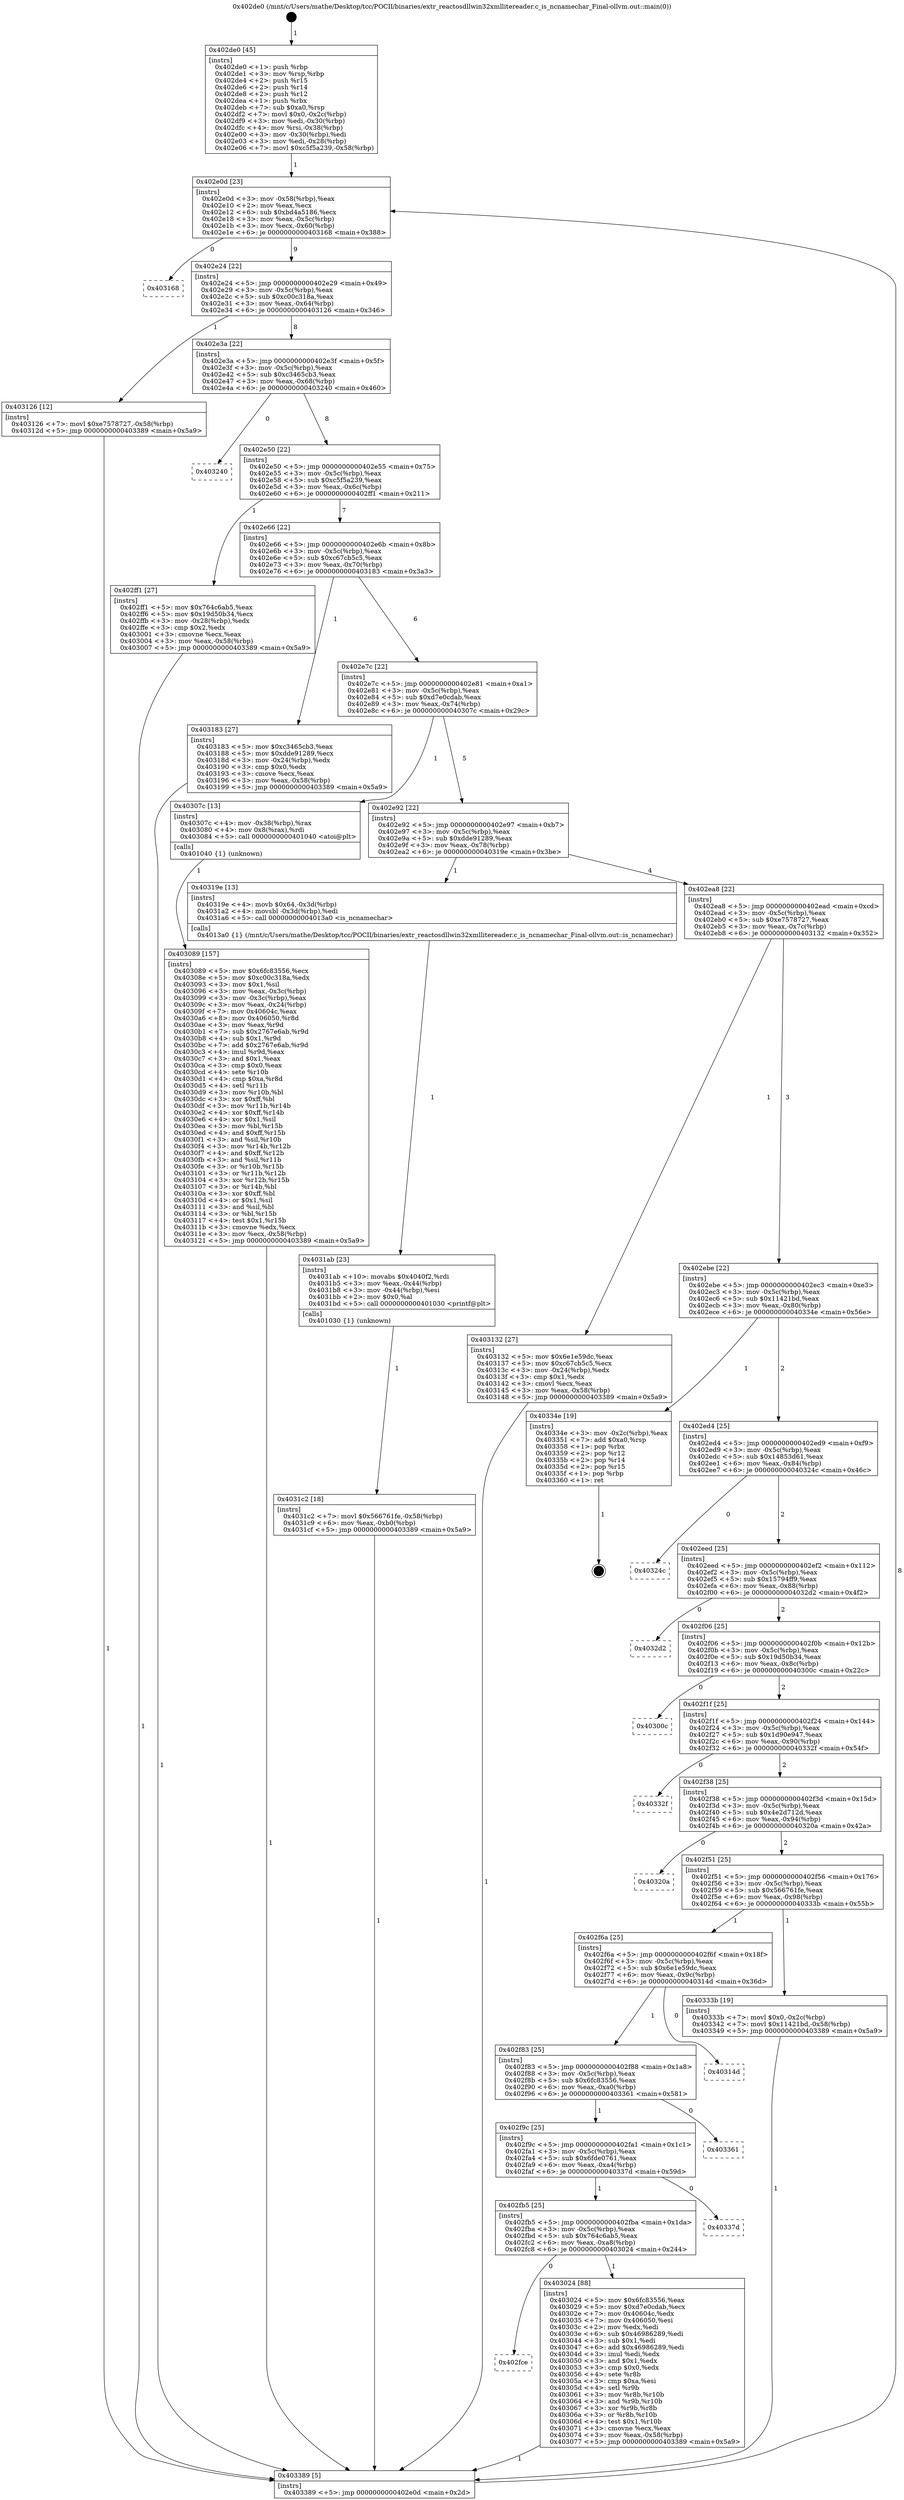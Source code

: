 digraph "0x402de0" {
  label = "0x402de0 (/mnt/c/Users/mathe/Desktop/tcc/POCII/binaries/extr_reactosdllwin32xmllitereader.c_is_ncnamechar_Final-ollvm.out::main(0))"
  labelloc = "t"
  node[shape=record]

  Entry [label="",width=0.3,height=0.3,shape=circle,fillcolor=black,style=filled]
  "0x402e0d" [label="{
     0x402e0d [23]\l
     | [instrs]\l
     &nbsp;&nbsp;0x402e0d \<+3\>: mov -0x58(%rbp),%eax\l
     &nbsp;&nbsp;0x402e10 \<+2\>: mov %eax,%ecx\l
     &nbsp;&nbsp;0x402e12 \<+6\>: sub $0xbd4a5186,%ecx\l
     &nbsp;&nbsp;0x402e18 \<+3\>: mov %eax,-0x5c(%rbp)\l
     &nbsp;&nbsp;0x402e1b \<+3\>: mov %ecx,-0x60(%rbp)\l
     &nbsp;&nbsp;0x402e1e \<+6\>: je 0000000000403168 \<main+0x388\>\l
  }"]
  "0x403168" [label="{
     0x403168\l
  }", style=dashed]
  "0x402e24" [label="{
     0x402e24 [22]\l
     | [instrs]\l
     &nbsp;&nbsp;0x402e24 \<+5\>: jmp 0000000000402e29 \<main+0x49\>\l
     &nbsp;&nbsp;0x402e29 \<+3\>: mov -0x5c(%rbp),%eax\l
     &nbsp;&nbsp;0x402e2c \<+5\>: sub $0xc00c318a,%eax\l
     &nbsp;&nbsp;0x402e31 \<+3\>: mov %eax,-0x64(%rbp)\l
     &nbsp;&nbsp;0x402e34 \<+6\>: je 0000000000403126 \<main+0x346\>\l
  }"]
  Exit [label="",width=0.3,height=0.3,shape=circle,fillcolor=black,style=filled,peripheries=2]
  "0x403126" [label="{
     0x403126 [12]\l
     | [instrs]\l
     &nbsp;&nbsp;0x403126 \<+7\>: movl $0xe7578727,-0x58(%rbp)\l
     &nbsp;&nbsp;0x40312d \<+5\>: jmp 0000000000403389 \<main+0x5a9\>\l
  }"]
  "0x402e3a" [label="{
     0x402e3a [22]\l
     | [instrs]\l
     &nbsp;&nbsp;0x402e3a \<+5\>: jmp 0000000000402e3f \<main+0x5f\>\l
     &nbsp;&nbsp;0x402e3f \<+3\>: mov -0x5c(%rbp),%eax\l
     &nbsp;&nbsp;0x402e42 \<+5\>: sub $0xc3465cb3,%eax\l
     &nbsp;&nbsp;0x402e47 \<+3\>: mov %eax,-0x68(%rbp)\l
     &nbsp;&nbsp;0x402e4a \<+6\>: je 0000000000403240 \<main+0x460\>\l
  }"]
  "0x4031c2" [label="{
     0x4031c2 [18]\l
     | [instrs]\l
     &nbsp;&nbsp;0x4031c2 \<+7\>: movl $0x566761fe,-0x58(%rbp)\l
     &nbsp;&nbsp;0x4031c9 \<+6\>: mov %eax,-0xb0(%rbp)\l
     &nbsp;&nbsp;0x4031cf \<+5\>: jmp 0000000000403389 \<main+0x5a9\>\l
  }"]
  "0x403240" [label="{
     0x403240\l
  }", style=dashed]
  "0x402e50" [label="{
     0x402e50 [22]\l
     | [instrs]\l
     &nbsp;&nbsp;0x402e50 \<+5\>: jmp 0000000000402e55 \<main+0x75\>\l
     &nbsp;&nbsp;0x402e55 \<+3\>: mov -0x5c(%rbp),%eax\l
     &nbsp;&nbsp;0x402e58 \<+5\>: sub $0xc5f5a239,%eax\l
     &nbsp;&nbsp;0x402e5d \<+3\>: mov %eax,-0x6c(%rbp)\l
     &nbsp;&nbsp;0x402e60 \<+6\>: je 0000000000402ff1 \<main+0x211\>\l
  }"]
  "0x4031ab" [label="{
     0x4031ab [23]\l
     | [instrs]\l
     &nbsp;&nbsp;0x4031ab \<+10\>: movabs $0x4040f2,%rdi\l
     &nbsp;&nbsp;0x4031b5 \<+3\>: mov %eax,-0x44(%rbp)\l
     &nbsp;&nbsp;0x4031b8 \<+3\>: mov -0x44(%rbp),%esi\l
     &nbsp;&nbsp;0x4031bb \<+2\>: mov $0x0,%al\l
     &nbsp;&nbsp;0x4031bd \<+5\>: call 0000000000401030 \<printf@plt\>\l
     | [calls]\l
     &nbsp;&nbsp;0x401030 \{1\} (unknown)\l
  }"]
  "0x402ff1" [label="{
     0x402ff1 [27]\l
     | [instrs]\l
     &nbsp;&nbsp;0x402ff1 \<+5\>: mov $0x764c6ab5,%eax\l
     &nbsp;&nbsp;0x402ff6 \<+5\>: mov $0x19d50b34,%ecx\l
     &nbsp;&nbsp;0x402ffb \<+3\>: mov -0x28(%rbp),%edx\l
     &nbsp;&nbsp;0x402ffe \<+3\>: cmp $0x2,%edx\l
     &nbsp;&nbsp;0x403001 \<+3\>: cmovne %ecx,%eax\l
     &nbsp;&nbsp;0x403004 \<+3\>: mov %eax,-0x58(%rbp)\l
     &nbsp;&nbsp;0x403007 \<+5\>: jmp 0000000000403389 \<main+0x5a9\>\l
  }"]
  "0x402e66" [label="{
     0x402e66 [22]\l
     | [instrs]\l
     &nbsp;&nbsp;0x402e66 \<+5\>: jmp 0000000000402e6b \<main+0x8b\>\l
     &nbsp;&nbsp;0x402e6b \<+3\>: mov -0x5c(%rbp),%eax\l
     &nbsp;&nbsp;0x402e6e \<+5\>: sub $0xc67cb5c5,%eax\l
     &nbsp;&nbsp;0x402e73 \<+3\>: mov %eax,-0x70(%rbp)\l
     &nbsp;&nbsp;0x402e76 \<+6\>: je 0000000000403183 \<main+0x3a3\>\l
  }"]
  "0x403389" [label="{
     0x403389 [5]\l
     | [instrs]\l
     &nbsp;&nbsp;0x403389 \<+5\>: jmp 0000000000402e0d \<main+0x2d\>\l
  }"]
  "0x402de0" [label="{
     0x402de0 [45]\l
     | [instrs]\l
     &nbsp;&nbsp;0x402de0 \<+1\>: push %rbp\l
     &nbsp;&nbsp;0x402de1 \<+3\>: mov %rsp,%rbp\l
     &nbsp;&nbsp;0x402de4 \<+2\>: push %r15\l
     &nbsp;&nbsp;0x402de6 \<+2\>: push %r14\l
     &nbsp;&nbsp;0x402de8 \<+2\>: push %r12\l
     &nbsp;&nbsp;0x402dea \<+1\>: push %rbx\l
     &nbsp;&nbsp;0x402deb \<+7\>: sub $0xa0,%rsp\l
     &nbsp;&nbsp;0x402df2 \<+7\>: movl $0x0,-0x2c(%rbp)\l
     &nbsp;&nbsp;0x402df9 \<+3\>: mov %edi,-0x30(%rbp)\l
     &nbsp;&nbsp;0x402dfc \<+4\>: mov %rsi,-0x38(%rbp)\l
     &nbsp;&nbsp;0x402e00 \<+3\>: mov -0x30(%rbp),%edi\l
     &nbsp;&nbsp;0x402e03 \<+3\>: mov %edi,-0x28(%rbp)\l
     &nbsp;&nbsp;0x402e06 \<+7\>: movl $0xc5f5a239,-0x58(%rbp)\l
  }"]
  "0x403089" [label="{
     0x403089 [157]\l
     | [instrs]\l
     &nbsp;&nbsp;0x403089 \<+5\>: mov $0x6fc83556,%ecx\l
     &nbsp;&nbsp;0x40308e \<+5\>: mov $0xc00c318a,%edx\l
     &nbsp;&nbsp;0x403093 \<+3\>: mov $0x1,%sil\l
     &nbsp;&nbsp;0x403096 \<+3\>: mov %eax,-0x3c(%rbp)\l
     &nbsp;&nbsp;0x403099 \<+3\>: mov -0x3c(%rbp),%eax\l
     &nbsp;&nbsp;0x40309c \<+3\>: mov %eax,-0x24(%rbp)\l
     &nbsp;&nbsp;0x40309f \<+7\>: mov 0x40604c,%eax\l
     &nbsp;&nbsp;0x4030a6 \<+8\>: mov 0x406050,%r8d\l
     &nbsp;&nbsp;0x4030ae \<+3\>: mov %eax,%r9d\l
     &nbsp;&nbsp;0x4030b1 \<+7\>: sub $0x2767e6ab,%r9d\l
     &nbsp;&nbsp;0x4030b8 \<+4\>: sub $0x1,%r9d\l
     &nbsp;&nbsp;0x4030bc \<+7\>: add $0x2767e6ab,%r9d\l
     &nbsp;&nbsp;0x4030c3 \<+4\>: imul %r9d,%eax\l
     &nbsp;&nbsp;0x4030c7 \<+3\>: and $0x1,%eax\l
     &nbsp;&nbsp;0x4030ca \<+3\>: cmp $0x0,%eax\l
     &nbsp;&nbsp;0x4030cd \<+4\>: sete %r10b\l
     &nbsp;&nbsp;0x4030d1 \<+4\>: cmp $0xa,%r8d\l
     &nbsp;&nbsp;0x4030d5 \<+4\>: setl %r11b\l
     &nbsp;&nbsp;0x4030d9 \<+3\>: mov %r10b,%bl\l
     &nbsp;&nbsp;0x4030dc \<+3\>: xor $0xff,%bl\l
     &nbsp;&nbsp;0x4030df \<+3\>: mov %r11b,%r14b\l
     &nbsp;&nbsp;0x4030e2 \<+4\>: xor $0xff,%r14b\l
     &nbsp;&nbsp;0x4030e6 \<+4\>: xor $0x1,%sil\l
     &nbsp;&nbsp;0x4030ea \<+3\>: mov %bl,%r15b\l
     &nbsp;&nbsp;0x4030ed \<+4\>: and $0xff,%r15b\l
     &nbsp;&nbsp;0x4030f1 \<+3\>: and %sil,%r10b\l
     &nbsp;&nbsp;0x4030f4 \<+3\>: mov %r14b,%r12b\l
     &nbsp;&nbsp;0x4030f7 \<+4\>: and $0xff,%r12b\l
     &nbsp;&nbsp;0x4030fb \<+3\>: and %sil,%r11b\l
     &nbsp;&nbsp;0x4030fe \<+3\>: or %r10b,%r15b\l
     &nbsp;&nbsp;0x403101 \<+3\>: or %r11b,%r12b\l
     &nbsp;&nbsp;0x403104 \<+3\>: xor %r12b,%r15b\l
     &nbsp;&nbsp;0x403107 \<+3\>: or %r14b,%bl\l
     &nbsp;&nbsp;0x40310a \<+3\>: xor $0xff,%bl\l
     &nbsp;&nbsp;0x40310d \<+4\>: or $0x1,%sil\l
     &nbsp;&nbsp;0x403111 \<+3\>: and %sil,%bl\l
     &nbsp;&nbsp;0x403114 \<+3\>: or %bl,%r15b\l
     &nbsp;&nbsp;0x403117 \<+4\>: test $0x1,%r15b\l
     &nbsp;&nbsp;0x40311b \<+3\>: cmovne %edx,%ecx\l
     &nbsp;&nbsp;0x40311e \<+3\>: mov %ecx,-0x58(%rbp)\l
     &nbsp;&nbsp;0x403121 \<+5\>: jmp 0000000000403389 \<main+0x5a9\>\l
  }"]
  "0x403183" [label="{
     0x403183 [27]\l
     | [instrs]\l
     &nbsp;&nbsp;0x403183 \<+5\>: mov $0xc3465cb3,%eax\l
     &nbsp;&nbsp;0x403188 \<+5\>: mov $0xdde91289,%ecx\l
     &nbsp;&nbsp;0x40318d \<+3\>: mov -0x24(%rbp),%edx\l
     &nbsp;&nbsp;0x403190 \<+3\>: cmp $0x0,%edx\l
     &nbsp;&nbsp;0x403193 \<+3\>: cmove %ecx,%eax\l
     &nbsp;&nbsp;0x403196 \<+3\>: mov %eax,-0x58(%rbp)\l
     &nbsp;&nbsp;0x403199 \<+5\>: jmp 0000000000403389 \<main+0x5a9\>\l
  }"]
  "0x402e7c" [label="{
     0x402e7c [22]\l
     | [instrs]\l
     &nbsp;&nbsp;0x402e7c \<+5\>: jmp 0000000000402e81 \<main+0xa1\>\l
     &nbsp;&nbsp;0x402e81 \<+3\>: mov -0x5c(%rbp),%eax\l
     &nbsp;&nbsp;0x402e84 \<+5\>: sub $0xd7e0cdab,%eax\l
     &nbsp;&nbsp;0x402e89 \<+3\>: mov %eax,-0x74(%rbp)\l
     &nbsp;&nbsp;0x402e8c \<+6\>: je 000000000040307c \<main+0x29c\>\l
  }"]
  "0x402fce" [label="{
     0x402fce\l
  }", style=dashed]
  "0x40307c" [label="{
     0x40307c [13]\l
     | [instrs]\l
     &nbsp;&nbsp;0x40307c \<+4\>: mov -0x38(%rbp),%rax\l
     &nbsp;&nbsp;0x403080 \<+4\>: mov 0x8(%rax),%rdi\l
     &nbsp;&nbsp;0x403084 \<+5\>: call 0000000000401040 \<atoi@plt\>\l
     | [calls]\l
     &nbsp;&nbsp;0x401040 \{1\} (unknown)\l
  }"]
  "0x402e92" [label="{
     0x402e92 [22]\l
     | [instrs]\l
     &nbsp;&nbsp;0x402e92 \<+5\>: jmp 0000000000402e97 \<main+0xb7\>\l
     &nbsp;&nbsp;0x402e97 \<+3\>: mov -0x5c(%rbp),%eax\l
     &nbsp;&nbsp;0x402e9a \<+5\>: sub $0xdde91289,%eax\l
     &nbsp;&nbsp;0x402e9f \<+3\>: mov %eax,-0x78(%rbp)\l
     &nbsp;&nbsp;0x402ea2 \<+6\>: je 000000000040319e \<main+0x3be\>\l
  }"]
  "0x403024" [label="{
     0x403024 [88]\l
     | [instrs]\l
     &nbsp;&nbsp;0x403024 \<+5\>: mov $0x6fc83556,%eax\l
     &nbsp;&nbsp;0x403029 \<+5\>: mov $0xd7e0cdab,%ecx\l
     &nbsp;&nbsp;0x40302e \<+7\>: mov 0x40604c,%edx\l
     &nbsp;&nbsp;0x403035 \<+7\>: mov 0x406050,%esi\l
     &nbsp;&nbsp;0x40303c \<+2\>: mov %edx,%edi\l
     &nbsp;&nbsp;0x40303e \<+6\>: sub $0x46986289,%edi\l
     &nbsp;&nbsp;0x403044 \<+3\>: sub $0x1,%edi\l
     &nbsp;&nbsp;0x403047 \<+6\>: add $0x46986289,%edi\l
     &nbsp;&nbsp;0x40304d \<+3\>: imul %edi,%edx\l
     &nbsp;&nbsp;0x403050 \<+3\>: and $0x1,%edx\l
     &nbsp;&nbsp;0x403053 \<+3\>: cmp $0x0,%edx\l
     &nbsp;&nbsp;0x403056 \<+4\>: sete %r8b\l
     &nbsp;&nbsp;0x40305a \<+3\>: cmp $0xa,%esi\l
     &nbsp;&nbsp;0x40305d \<+4\>: setl %r9b\l
     &nbsp;&nbsp;0x403061 \<+3\>: mov %r8b,%r10b\l
     &nbsp;&nbsp;0x403064 \<+3\>: and %r9b,%r10b\l
     &nbsp;&nbsp;0x403067 \<+3\>: xor %r9b,%r8b\l
     &nbsp;&nbsp;0x40306a \<+3\>: or %r8b,%r10b\l
     &nbsp;&nbsp;0x40306d \<+4\>: test $0x1,%r10b\l
     &nbsp;&nbsp;0x403071 \<+3\>: cmovne %ecx,%eax\l
     &nbsp;&nbsp;0x403074 \<+3\>: mov %eax,-0x58(%rbp)\l
     &nbsp;&nbsp;0x403077 \<+5\>: jmp 0000000000403389 \<main+0x5a9\>\l
  }"]
  "0x40319e" [label="{
     0x40319e [13]\l
     | [instrs]\l
     &nbsp;&nbsp;0x40319e \<+4\>: movb $0x64,-0x3d(%rbp)\l
     &nbsp;&nbsp;0x4031a2 \<+4\>: movsbl -0x3d(%rbp),%edi\l
     &nbsp;&nbsp;0x4031a6 \<+5\>: call 00000000004013a0 \<is_ncnamechar\>\l
     | [calls]\l
     &nbsp;&nbsp;0x4013a0 \{1\} (/mnt/c/Users/mathe/Desktop/tcc/POCII/binaries/extr_reactosdllwin32xmllitereader.c_is_ncnamechar_Final-ollvm.out::is_ncnamechar)\l
  }"]
  "0x402ea8" [label="{
     0x402ea8 [22]\l
     | [instrs]\l
     &nbsp;&nbsp;0x402ea8 \<+5\>: jmp 0000000000402ead \<main+0xcd\>\l
     &nbsp;&nbsp;0x402ead \<+3\>: mov -0x5c(%rbp),%eax\l
     &nbsp;&nbsp;0x402eb0 \<+5\>: sub $0xe7578727,%eax\l
     &nbsp;&nbsp;0x402eb5 \<+3\>: mov %eax,-0x7c(%rbp)\l
     &nbsp;&nbsp;0x402eb8 \<+6\>: je 0000000000403132 \<main+0x352\>\l
  }"]
  "0x402fb5" [label="{
     0x402fb5 [25]\l
     | [instrs]\l
     &nbsp;&nbsp;0x402fb5 \<+5\>: jmp 0000000000402fba \<main+0x1da\>\l
     &nbsp;&nbsp;0x402fba \<+3\>: mov -0x5c(%rbp),%eax\l
     &nbsp;&nbsp;0x402fbd \<+5\>: sub $0x764c6ab5,%eax\l
     &nbsp;&nbsp;0x402fc2 \<+6\>: mov %eax,-0xa8(%rbp)\l
     &nbsp;&nbsp;0x402fc8 \<+6\>: je 0000000000403024 \<main+0x244\>\l
  }"]
  "0x403132" [label="{
     0x403132 [27]\l
     | [instrs]\l
     &nbsp;&nbsp;0x403132 \<+5\>: mov $0x6e1e59dc,%eax\l
     &nbsp;&nbsp;0x403137 \<+5\>: mov $0xc67cb5c5,%ecx\l
     &nbsp;&nbsp;0x40313c \<+3\>: mov -0x24(%rbp),%edx\l
     &nbsp;&nbsp;0x40313f \<+3\>: cmp $0x1,%edx\l
     &nbsp;&nbsp;0x403142 \<+3\>: cmovl %ecx,%eax\l
     &nbsp;&nbsp;0x403145 \<+3\>: mov %eax,-0x58(%rbp)\l
     &nbsp;&nbsp;0x403148 \<+5\>: jmp 0000000000403389 \<main+0x5a9\>\l
  }"]
  "0x402ebe" [label="{
     0x402ebe [22]\l
     | [instrs]\l
     &nbsp;&nbsp;0x402ebe \<+5\>: jmp 0000000000402ec3 \<main+0xe3\>\l
     &nbsp;&nbsp;0x402ec3 \<+3\>: mov -0x5c(%rbp),%eax\l
     &nbsp;&nbsp;0x402ec6 \<+5\>: sub $0x11421bd,%eax\l
     &nbsp;&nbsp;0x402ecb \<+3\>: mov %eax,-0x80(%rbp)\l
     &nbsp;&nbsp;0x402ece \<+6\>: je 000000000040334e \<main+0x56e\>\l
  }"]
  "0x40337d" [label="{
     0x40337d\l
  }", style=dashed]
  "0x40334e" [label="{
     0x40334e [19]\l
     | [instrs]\l
     &nbsp;&nbsp;0x40334e \<+3\>: mov -0x2c(%rbp),%eax\l
     &nbsp;&nbsp;0x403351 \<+7\>: add $0xa0,%rsp\l
     &nbsp;&nbsp;0x403358 \<+1\>: pop %rbx\l
     &nbsp;&nbsp;0x403359 \<+2\>: pop %r12\l
     &nbsp;&nbsp;0x40335b \<+2\>: pop %r14\l
     &nbsp;&nbsp;0x40335d \<+2\>: pop %r15\l
     &nbsp;&nbsp;0x40335f \<+1\>: pop %rbp\l
     &nbsp;&nbsp;0x403360 \<+1\>: ret\l
  }"]
  "0x402ed4" [label="{
     0x402ed4 [25]\l
     | [instrs]\l
     &nbsp;&nbsp;0x402ed4 \<+5\>: jmp 0000000000402ed9 \<main+0xf9\>\l
     &nbsp;&nbsp;0x402ed9 \<+3\>: mov -0x5c(%rbp),%eax\l
     &nbsp;&nbsp;0x402edc \<+5\>: sub $0x14853d61,%eax\l
     &nbsp;&nbsp;0x402ee1 \<+6\>: mov %eax,-0x84(%rbp)\l
     &nbsp;&nbsp;0x402ee7 \<+6\>: je 000000000040324c \<main+0x46c\>\l
  }"]
  "0x402f9c" [label="{
     0x402f9c [25]\l
     | [instrs]\l
     &nbsp;&nbsp;0x402f9c \<+5\>: jmp 0000000000402fa1 \<main+0x1c1\>\l
     &nbsp;&nbsp;0x402fa1 \<+3\>: mov -0x5c(%rbp),%eax\l
     &nbsp;&nbsp;0x402fa4 \<+5\>: sub $0x6fde0761,%eax\l
     &nbsp;&nbsp;0x402fa9 \<+6\>: mov %eax,-0xa4(%rbp)\l
     &nbsp;&nbsp;0x402faf \<+6\>: je 000000000040337d \<main+0x59d\>\l
  }"]
  "0x40324c" [label="{
     0x40324c\l
  }", style=dashed]
  "0x402eed" [label="{
     0x402eed [25]\l
     | [instrs]\l
     &nbsp;&nbsp;0x402eed \<+5\>: jmp 0000000000402ef2 \<main+0x112\>\l
     &nbsp;&nbsp;0x402ef2 \<+3\>: mov -0x5c(%rbp),%eax\l
     &nbsp;&nbsp;0x402ef5 \<+5\>: sub $0x15794ff9,%eax\l
     &nbsp;&nbsp;0x402efa \<+6\>: mov %eax,-0x88(%rbp)\l
     &nbsp;&nbsp;0x402f00 \<+6\>: je 00000000004032d2 \<main+0x4f2\>\l
  }"]
  "0x403361" [label="{
     0x403361\l
  }", style=dashed]
  "0x4032d2" [label="{
     0x4032d2\l
  }", style=dashed]
  "0x402f06" [label="{
     0x402f06 [25]\l
     | [instrs]\l
     &nbsp;&nbsp;0x402f06 \<+5\>: jmp 0000000000402f0b \<main+0x12b\>\l
     &nbsp;&nbsp;0x402f0b \<+3\>: mov -0x5c(%rbp),%eax\l
     &nbsp;&nbsp;0x402f0e \<+5\>: sub $0x19d50b34,%eax\l
     &nbsp;&nbsp;0x402f13 \<+6\>: mov %eax,-0x8c(%rbp)\l
     &nbsp;&nbsp;0x402f19 \<+6\>: je 000000000040300c \<main+0x22c\>\l
  }"]
  "0x402f83" [label="{
     0x402f83 [25]\l
     | [instrs]\l
     &nbsp;&nbsp;0x402f83 \<+5\>: jmp 0000000000402f88 \<main+0x1a8\>\l
     &nbsp;&nbsp;0x402f88 \<+3\>: mov -0x5c(%rbp),%eax\l
     &nbsp;&nbsp;0x402f8b \<+5\>: sub $0x6fc83556,%eax\l
     &nbsp;&nbsp;0x402f90 \<+6\>: mov %eax,-0xa0(%rbp)\l
     &nbsp;&nbsp;0x402f96 \<+6\>: je 0000000000403361 \<main+0x581\>\l
  }"]
  "0x40300c" [label="{
     0x40300c\l
  }", style=dashed]
  "0x402f1f" [label="{
     0x402f1f [25]\l
     | [instrs]\l
     &nbsp;&nbsp;0x402f1f \<+5\>: jmp 0000000000402f24 \<main+0x144\>\l
     &nbsp;&nbsp;0x402f24 \<+3\>: mov -0x5c(%rbp),%eax\l
     &nbsp;&nbsp;0x402f27 \<+5\>: sub $0x1d90e947,%eax\l
     &nbsp;&nbsp;0x402f2c \<+6\>: mov %eax,-0x90(%rbp)\l
     &nbsp;&nbsp;0x402f32 \<+6\>: je 000000000040332f \<main+0x54f\>\l
  }"]
  "0x40314d" [label="{
     0x40314d\l
  }", style=dashed]
  "0x40332f" [label="{
     0x40332f\l
  }", style=dashed]
  "0x402f38" [label="{
     0x402f38 [25]\l
     | [instrs]\l
     &nbsp;&nbsp;0x402f38 \<+5\>: jmp 0000000000402f3d \<main+0x15d\>\l
     &nbsp;&nbsp;0x402f3d \<+3\>: mov -0x5c(%rbp),%eax\l
     &nbsp;&nbsp;0x402f40 \<+5\>: sub $0x4e2d712d,%eax\l
     &nbsp;&nbsp;0x402f45 \<+6\>: mov %eax,-0x94(%rbp)\l
     &nbsp;&nbsp;0x402f4b \<+6\>: je 000000000040320a \<main+0x42a\>\l
  }"]
  "0x402f6a" [label="{
     0x402f6a [25]\l
     | [instrs]\l
     &nbsp;&nbsp;0x402f6a \<+5\>: jmp 0000000000402f6f \<main+0x18f\>\l
     &nbsp;&nbsp;0x402f6f \<+3\>: mov -0x5c(%rbp),%eax\l
     &nbsp;&nbsp;0x402f72 \<+5\>: sub $0x6e1e59dc,%eax\l
     &nbsp;&nbsp;0x402f77 \<+6\>: mov %eax,-0x9c(%rbp)\l
     &nbsp;&nbsp;0x402f7d \<+6\>: je 000000000040314d \<main+0x36d\>\l
  }"]
  "0x40320a" [label="{
     0x40320a\l
  }", style=dashed]
  "0x402f51" [label="{
     0x402f51 [25]\l
     | [instrs]\l
     &nbsp;&nbsp;0x402f51 \<+5\>: jmp 0000000000402f56 \<main+0x176\>\l
     &nbsp;&nbsp;0x402f56 \<+3\>: mov -0x5c(%rbp),%eax\l
     &nbsp;&nbsp;0x402f59 \<+5\>: sub $0x566761fe,%eax\l
     &nbsp;&nbsp;0x402f5e \<+6\>: mov %eax,-0x98(%rbp)\l
     &nbsp;&nbsp;0x402f64 \<+6\>: je 000000000040333b \<main+0x55b\>\l
  }"]
  "0x40333b" [label="{
     0x40333b [19]\l
     | [instrs]\l
     &nbsp;&nbsp;0x40333b \<+7\>: movl $0x0,-0x2c(%rbp)\l
     &nbsp;&nbsp;0x403342 \<+7\>: movl $0x11421bd,-0x58(%rbp)\l
     &nbsp;&nbsp;0x403349 \<+5\>: jmp 0000000000403389 \<main+0x5a9\>\l
  }"]
  Entry -> "0x402de0" [label=" 1"]
  "0x402e0d" -> "0x403168" [label=" 0"]
  "0x402e0d" -> "0x402e24" [label=" 9"]
  "0x40334e" -> Exit [label=" 1"]
  "0x402e24" -> "0x403126" [label=" 1"]
  "0x402e24" -> "0x402e3a" [label=" 8"]
  "0x40333b" -> "0x403389" [label=" 1"]
  "0x402e3a" -> "0x403240" [label=" 0"]
  "0x402e3a" -> "0x402e50" [label=" 8"]
  "0x4031c2" -> "0x403389" [label=" 1"]
  "0x402e50" -> "0x402ff1" [label=" 1"]
  "0x402e50" -> "0x402e66" [label=" 7"]
  "0x402ff1" -> "0x403389" [label=" 1"]
  "0x402de0" -> "0x402e0d" [label=" 1"]
  "0x403389" -> "0x402e0d" [label=" 8"]
  "0x4031ab" -> "0x4031c2" [label=" 1"]
  "0x402e66" -> "0x403183" [label=" 1"]
  "0x402e66" -> "0x402e7c" [label=" 6"]
  "0x40319e" -> "0x4031ab" [label=" 1"]
  "0x402e7c" -> "0x40307c" [label=" 1"]
  "0x402e7c" -> "0x402e92" [label=" 5"]
  "0x403183" -> "0x403389" [label=" 1"]
  "0x402e92" -> "0x40319e" [label=" 1"]
  "0x402e92" -> "0x402ea8" [label=" 4"]
  "0x403132" -> "0x403389" [label=" 1"]
  "0x402ea8" -> "0x403132" [label=" 1"]
  "0x402ea8" -> "0x402ebe" [label=" 3"]
  "0x403089" -> "0x403389" [label=" 1"]
  "0x402ebe" -> "0x40334e" [label=" 1"]
  "0x402ebe" -> "0x402ed4" [label=" 2"]
  "0x40307c" -> "0x403089" [label=" 1"]
  "0x402ed4" -> "0x40324c" [label=" 0"]
  "0x402ed4" -> "0x402eed" [label=" 2"]
  "0x402fb5" -> "0x402fce" [label=" 0"]
  "0x402eed" -> "0x4032d2" [label=" 0"]
  "0x402eed" -> "0x402f06" [label=" 2"]
  "0x402fb5" -> "0x403024" [label=" 1"]
  "0x402f06" -> "0x40300c" [label=" 0"]
  "0x402f06" -> "0x402f1f" [label=" 2"]
  "0x402f9c" -> "0x402fb5" [label=" 1"]
  "0x402f1f" -> "0x40332f" [label=" 0"]
  "0x402f1f" -> "0x402f38" [label=" 2"]
  "0x402f9c" -> "0x40337d" [label=" 0"]
  "0x402f38" -> "0x40320a" [label=" 0"]
  "0x402f38" -> "0x402f51" [label=" 2"]
  "0x402f83" -> "0x402f9c" [label=" 1"]
  "0x402f51" -> "0x40333b" [label=" 1"]
  "0x402f51" -> "0x402f6a" [label=" 1"]
  "0x403024" -> "0x403389" [label=" 1"]
  "0x402f6a" -> "0x40314d" [label=" 0"]
  "0x402f6a" -> "0x402f83" [label=" 1"]
  "0x403126" -> "0x403389" [label=" 1"]
  "0x402f83" -> "0x403361" [label=" 0"]
}
